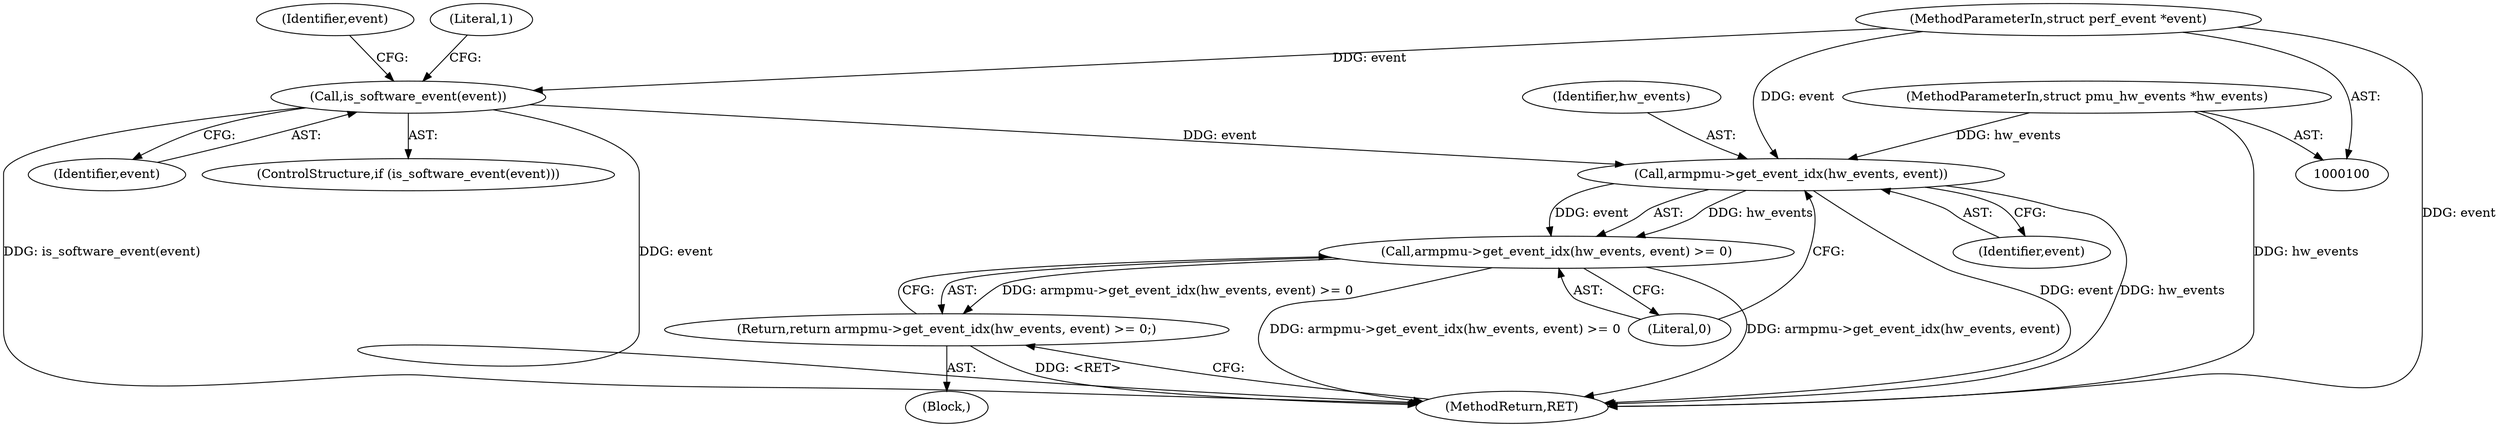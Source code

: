 digraph "0_linux_c95eb3184ea1a3a2551df57190c81da695e2144b@pointer" {
"1000155" [label="(Call,armpmu->get_event_idx(hw_events, event))"];
"1000101" [label="(MethodParameterIn,struct pmu_hw_events *hw_events)"];
"1000120" [label="(Call,is_software_event(event))"];
"1000102" [label="(MethodParameterIn,struct perf_event *event)"];
"1000154" [label="(Call,armpmu->get_event_idx(hw_events, event) >= 0)"];
"1000153" [label="(Return,return armpmu->get_event_idx(hw_events, event) >= 0;)"];
"1000154" [label="(Call,armpmu->get_event_idx(hw_events, event) >= 0)"];
"1000121" [label="(Identifier,event)"];
"1000157" [label="(Identifier,event)"];
"1000155" [label="(Call,armpmu->get_event_idx(hw_events, event))"];
"1000153" [label="(Return,return armpmu->get_event_idx(hw_events, event) >= 0;)"];
"1000159" [label="(MethodReturn,RET)"];
"1000128" [label="(Identifier,event)"];
"1000120" [label="(Call,is_software_event(event))"];
"1000103" [label="(Block,)"];
"1000158" [label="(Literal,0)"];
"1000156" [label="(Identifier,hw_events)"];
"1000101" [label="(MethodParameterIn,struct pmu_hw_events *hw_events)"];
"1000102" [label="(MethodParameterIn,struct perf_event *event)"];
"1000119" [label="(ControlStructure,if (is_software_event(event)))"];
"1000123" [label="(Literal,1)"];
"1000155" -> "1000154"  [label="AST: "];
"1000155" -> "1000157"  [label="CFG: "];
"1000156" -> "1000155"  [label="AST: "];
"1000157" -> "1000155"  [label="AST: "];
"1000158" -> "1000155"  [label="CFG: "];
"1000155" -> "1000159"  [label="DDG: event"];
"1000155" -> "1000159"  [label="DDG: hw_events"];
"1000155" -> "1000154"  [label="DDG: hw_events"];
"1000155" -> "1000154"  [label="DDG: event"];
"1000101" -> "1000155"  [label="DDG: hw_events"];
"1000120" -> "1000155"  [label="DDG: event"];
"1000102" -> "1000155"  [label="DDG: event"];
"1000101" -> "1000100"  [label="AST: "];
"1000101" -> "1000159"  [label="DDG: hw_events"];
"1000120" -> "1000119"  [label="AST: "];
"1000120" -> "1000121"  [label="CFG: "];
"1000121" -> "1000120"  [label="AST: "];
"1000123" -> "1000120"  [label="CFG: "];
"1000128" -> "1000120"  [label="CFG: "];
"1000120" -> "1000159"  [label="DDG: event"];
"1000120" -> "1000159"  [label="DDG: is_software_event(event)"];
"1000102" -> "1000120"  [label="DDG: event"];
"1000102" -> "1000100"  [label="AST: "];
"1000102" -> "1000159"  [label="DDG: event"];
"1000154" -> "1000153"  [label="AST: "];
"1000154" -> "1000158"  [label="CFG: "];
"1000158" -> "1000154"  [label="AST: "];
"1000153" -> "1000154"  [label="CFG: "];
"1000154" -> "1000159"  [label="DDG: armpmu->get_event_idx(hw_events, event) >= 0"];
"1000154" -> "1000159"  [label="DDG: armpmu->get_event_idx(hw_events, event)"];
"1000154" -> "1000153"  [label="DDG: armpmu->get_event_idx(hw_events, event) >= 0"];
"1000153" -> "1000103"  [label="AST: "];
"1000159" -> "1000153"  [label="CFG: "];
"1000153" -> "1000159"  [label="DDG: <RET>"];
}
